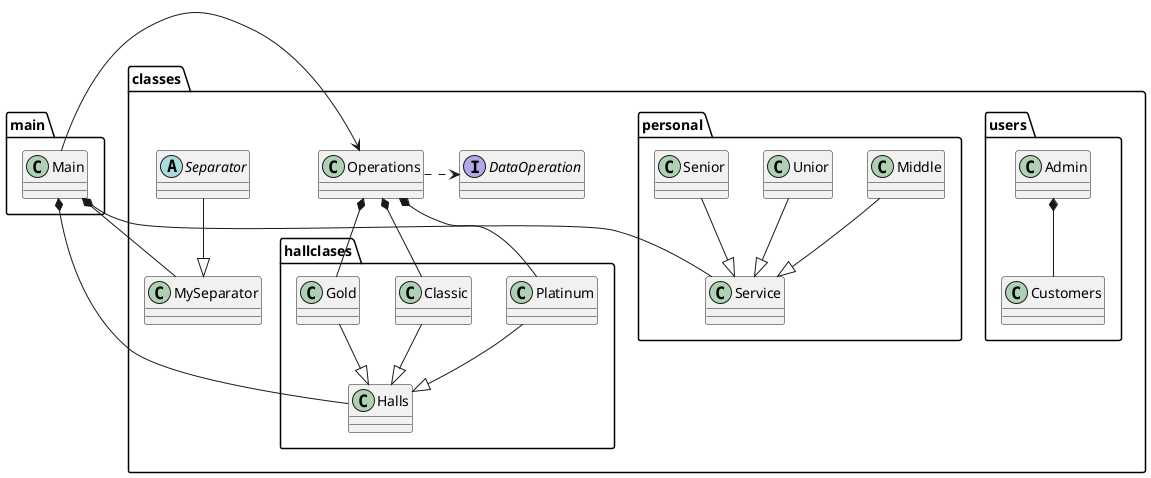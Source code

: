 @startuml

package main {
  class Main {}
}

package classes.hallclases {
  class Halls {}
  class Classic {}
  class Gold {}
  class Platinum {}
}

package classes {
  class Operations {}
  interface DataOperation{}
  class MySeparator {}
  abstract class Separator {}
  package users {
    class Admin {}
    class Customers {}
  }
  package personal {
    class Service {}
    class Unior {}
    class Senior {}
    class Middle {}
  }
}

Main *-- Halls
Main -> Operations
Main *-- Service
Classic --|> Halls
Gold --|> Halls
Platinum --|> Halls
Unior --|> Service
Middle --|> Service
Senior --|> Service
Operations *-- Classic
Operations *-- Gold
Operations *-- Platinum
Admin *-- Customers
Operations .> DataOperation

Separator --|> MySeparator
MySeparator --o Main
@enduml
